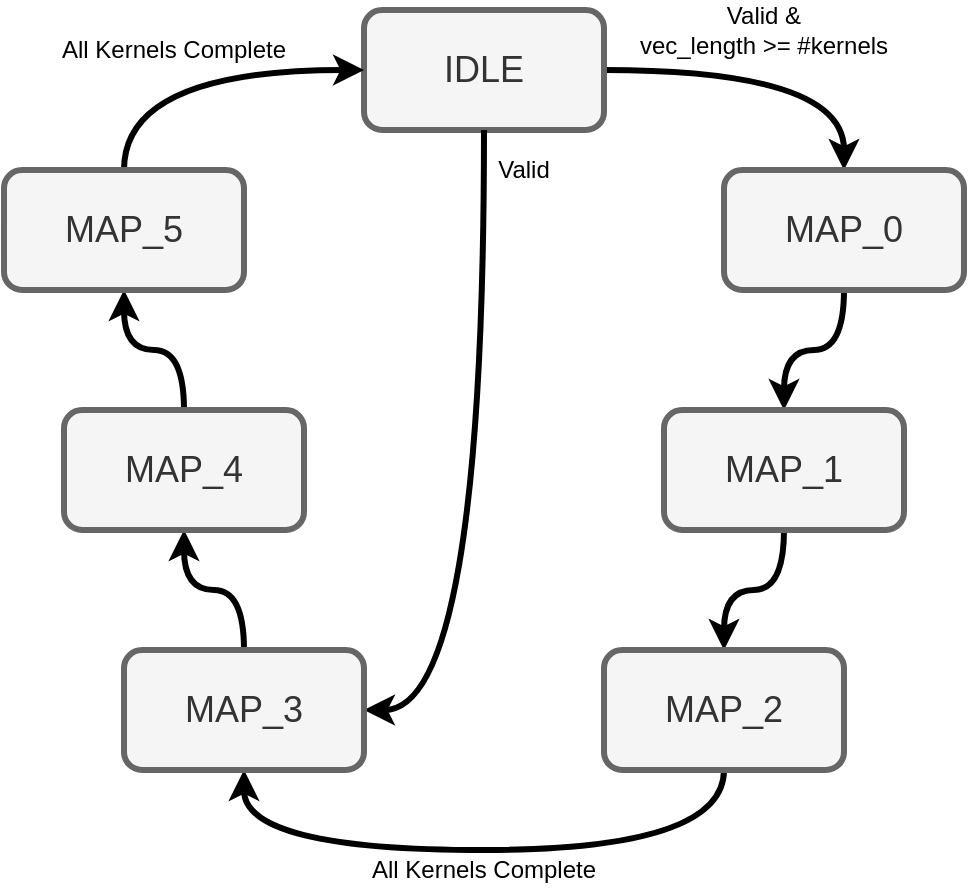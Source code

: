 <mxfile version="14.5.1" type="device"><diagram id="d_vz6vgQsrTk9higlLwV" name="Page-1"><mxGraphModel dx="1422" dy="822" grid="1" gridSize="10" guides="1" tooltips="1" connect="1" arrows="1" fold="1" page="1" pageScale="1" pageWidth="850" pageHeight="1100" math="0" shadow="0"><root><mxCell id="0"/><mxCell id="1" parent="0"/><mxCell id="V565eqsjrxT2YgH6iVPG-9" style="edgeStyle=orthogonalEdgeStyle;rounded=0;orthogonalLoop=1;jettySize=auto;html=1;exitX=1;exitY=0.5;exitDx=0;exitDy=0;curved=1;strokeWidth=3;" edge="1" parent="1" source="V565eqsjrxT2YgH6iVPG-1" target="V565eqsjrxT2YgH6iVPG-2"><mxGeometry relative="1" as="geometry"/></mxCell><mxCell id="V565eqsjrxT2YgH6iVPG-1" value="&lt;font style=&quot;font-size: 18px&quot;&gt;IDLE&lt;/font&gt;" style="rounded=1;whiteSpace=wrap;html=1;strokeWidth=3;fillColor=#f5f5f5;strokeColor=#666666;fontColor=#333333;" vertex="1" parent="1"><mxGeometry x="340" y="160" width="120" height="60" as="geometry"/></mxCell><mxCell id="V565eqsjrxT2YgH6iVPG-10" style="edgeStyle=orthogonalEdgeStyle;curved=1;rounded=0;orthogonalLoop=1;jettySize=auto;html=1;exitX=0.5;exitY=1;exitDx=0;exitDy=0;strokeWidth=3;" edge="1" parent="1" source="V565eqsjrxT2YgH6iVPG-2" target="V565eqsjrxT2YgH6iVPG-3"><mxGeometry relative="1" as="geometry"/></mxCell><mxCell id="V565eqsjrxT2YgH6iVPG-18" style="edgeStyle=orthogonalEdgeStyle;curved=1;rounded=0;orthogonalLoop=1;jettySize=auto;html=1;exitX=0.5;exitY=1;exitDx=0;exitDy=0;entryX=1;entryY=0.5;entryDx=0;entryDy=0;strokeWidth=3;" edge="1" parent="1" source="V565eqsjrxT2YgH6iVPG-1" target="V565eqsjrxT2YgH6iVPG-5"><mxGeometry relative="1" as="geometry"/></mxCell><mxCell id="V565eqsjrxT2YgH6iVPG-2" value="&lt;font style=&quot;font-size: 18px&quot;&gt;MAP_0&lt;/font&gt;" style="rounded=1;whiteSpace=wrap;html=1;strokeWidth=3;fillColor=#f5f5f5;strokeColor=#666666;fontColor=#333333;" vertex="1" parent="1"><mxGeometry x="520" y="240" width="120" height="60" as="geometry"/></mxCell><mxCell id="V565eqsjrxT2YgH6iVPG-11" style="edgeStyle=orthogonalEdgeStyle;curved=1;rounded=0;orthogonalLoop=1;jettySize=auto;html=1;exitX=0.5;exitY=1;exitDx=0;exitDy=0;strokeWidth=3;" edge="1" parent="1" source="V565eqsjrxT2YgH6iVPG-3" target="V565eqsjrxT2YgH6iVPG-4"><mxGeometry relative="1" as="geometry"/></mxCell><mxCell id="V565eqsjrxT2YgH6iVPG-3" value="&lt;font style=&quot;font-size: 18px&quot;&gt;MAP_1&lt;/font&gt;" style="rounded=1;whiteSpace=wrap;html=1;strokeWidth=3;fillColor=#f5f5f5;strokeColor=#666666;fontColor=#333333;" vertex="1" parent="1"><mxGeometry x="490" y="360" width="120" height="60" as="geometry"/></mxCell><mxCell id="V565eqsjrxT2YgH6iVPG-12" style="edgeStyle=orthogonalEdgeStyle;curved=1;rounded=0;orthogonalLoop=1;jettySize=auto;html=1;exitX=0.5;exitY=1;exitDx=0;exitDy=0;entryX=0.5;entryY=1;entryDx=0;entryDy=0;strokeWidth=3;" edge="1" parent="1" source="V565eqsjrxT2YgH6iVPG-4" target="V565eqsjrxT2YgH6iVPG-5"><mxGeometry relative="1" as="geometry"><Array as="points"><mxPoint x="520" y="580"/><mxPoint x="280" y="580"/></Array></mxGeometry></mxCell><mxCell id="V565eqsjrxT2YgH6iVPG-4" value="&lt;font style=&quot;font-size: 18px&quot;&gt;MAP_2&lt;/font&gt;" style="rounded=1;whiteSpace=wrap;html=1;strokeWidth=3;fillColor=#f5f5f5;strokeColor=#666666;fontColor=#333333;" vertex="1" parent="1"><mxGeometry x="460" y="480" width="120" height="60" as="geometry"/></mxCell><mxCell id="V565eqsjrxT2YgH6iVPG-13" value="" style="edgeStyle=orthogonalEdgeStyle;curved=1;rounded=0;orthogonalLoop=1;jettySize=auto;html=1;strokeWidth=3;" edge="1" parent="1" source="V565eqsjrxT2YgH6iVPG-5" target="V565eqsjrxT2YgH6iVPG-6"><mxGeometry relative="1" as="geometry"/></mxCell><mxCell id="V565eqsjrxT2YgH6iVPG-5" value="&lt;font style=&quot;font-size: 18px&quot;&gt;MAP_3&lt;/font&gt;" style="rounded=1;whiteSpace=wrap;html=1;strokeWidth=3;fillColor=#f5f5f5;strokeColor=#666666;fontColor=#333333;" vertex="1" parent="1"><mxGeometry x="220" y="480" width="120" height="60" as="geometry"/></mxCell><mxCell id="V565eqsjrxT2YgH6iVPG-14" style="edgeStyle=orthogonalEdgeStyle;curved=1;rounded=0;orthogonalLoop=1;jettySize=auto;html=1;exitX=0.5;exitY=0;exitDx=0;exitDy=0;entryX=0.5;entryY=1;entryDx=0;entryDy=0;strokeWidth=3;" edge="1" parent="1" source="V565eqsjrxT2YgH6iVPG-6" target="V565eqsjrxT2YgH6iVPG-7"><mxGeometry relative="1" as="geometry"/></mxCell><mxCell id="V565eqsjrxT2YgH6iVPG-6" value="&lt;font style=&quot;font-size: 18px&quot;&gt;MAP_4&lt;/font&gt;" style="rounded=1;whiteSpace=wrap;html=1;strokeWidth=3;fillColor=#f5f5f5;strokeColor=#666666;fontColor=#333333;" vertex="1" parent="1"><mxGeometry x="190" y="360" width="120" height="60" as="geometry"/></mxCell><mxCell id="V565eqsjrxT2YgH6iVPG-15" style="edgeStyle=orthogonalEdgeStyle;curved=1;rounded=0;orthogonalLoop=1;jettySize=auto;html=1;exitX=0.5;exitY=0;exitDx=0;exitDy=0;entryX=0;entryY=0.5;entryDx=0;entryDy=0;strokeWidth=3;" edge="1" parent="1" source="V565eqsjrxT2YgH6iVPG-7" target="V565eqsjrxT2YgH6iVPG-1"><mxGeometry relative="1" as="geometry"/></mxCell><mxCell id="V565eqsjrxT2YgH6iVPG-7" value="&lt;font style=&quot;font-size: 18px&quot;&gt;MAP_5&lt;/font&gt;" style="rounded=1;whiteSpace=wrap;html=1;strokeWidth=3;fillColor=#f5f5f5;strokeColor=#666666;fontColor=#333333;" vertex="1" parent="1"><mxGeometry x="160" y="240" width="120" height="60" as="geometry"/></mxCell><mxCell id="V565eqsjrxT2YgH6iVPG-8" style="edgeStyle=orthogonalEdgeStyle;rounded=0;orthogonalLoop=1;jettySize=auto;html=1;exitX=0.5;exitY=1;exitDx=0;exitDy=0;" edge="1" parent="1" source="V565eqsjrxT2YgH6iVPG-7" target="V565eqsjrxT2YgH6iVPG-7"><mxGeometry relative="1" as="geometry"/></mxCell><mxCell id="V565eqsjrxT2YgH6iVPG-16" value="Valid &amp;amp; &lt;br&gt;vec_length &amp;gt;= #kernels" style="text;html=1;strokeColor=none;fillColor=none;align=center;verticalAlign=middle;whiteSpace=wrap;rounded=0;" vertex="1" parent="1"><mxGeometry x="460" y="160" width="160" height="20" as="geometry"/></mxCell><mxCell id="V565eqsjrxT2YgH6iVPG-17" value="Valid" style="text;html=1;strokeColor=none;fillColor=none;align=center;verticalAlign=middle;whiteSpace=wrap;rounded=0;" vertex="1" parent="1"><mxGeometry x="400" y="230" width="40" height="20" as="geometry"/></mxCell><mxCell id="V565eqsjrxT2YgH6iVPG-19" value="All Kernels Complete" style="text;html=1;strokeColor=none;fillColor=none;align=center;verticalAlign=middle;whiteSpace=wrap;rounded=0;" vertex="1" parent="1"><mxGeometry x="335" y="580" width="130" height="20" as="geometry"/></mxCell><mxCell id="V565eqsjrxT2YgH6iVPG-20" value="All Kernels Complete" style="text;html=1;strokeColor=none;fillColor=none;align=center;verticalAlign=middle;whiteSpace=wrap;rounded=0;" vertex="1" parent="1"><mxGeometry x="180" y="170" width="130" height="20" as="geometry"/></mxCell></root></mxGraphModel></diagram></mxfile>